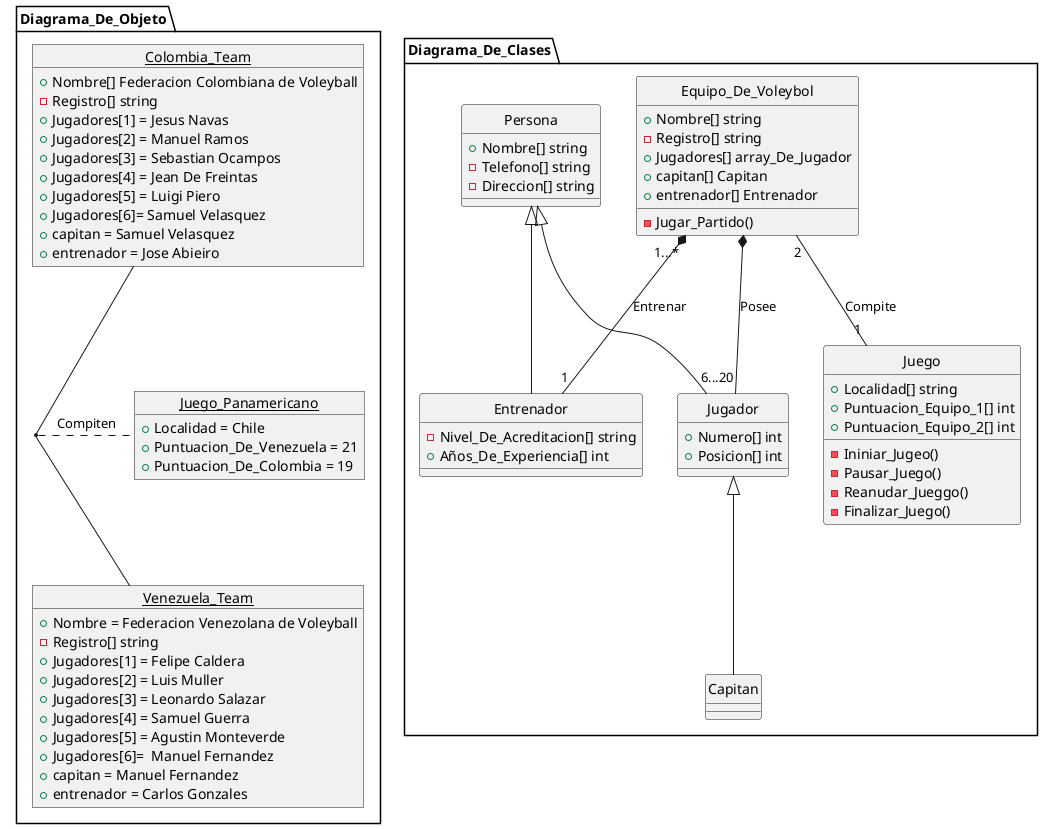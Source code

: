 @startuml

namespace Diagrama_De_Clases{
   class Equipo_De_Voleybol{
      + Nombre[] string
      - Registro[] string
      + Jugadores[] array_De_Jugador
      + capitan[] Capitan
      + entrenador[] Entrenador
      -Jugar_Partido()
   }

   Class Persona {
      + Nombre[] string
      - Telefono[] string
      - Direccion[] string
   }

   class Jugador{
      + Numero[] int 
      + Posicion[] int 
   }

   class Juego {
      + Localidad[] string
      + Puntuacion_Equipo_1[] int
      + Puntuacion_Equipo_2[] int
      -Ininiar_Jugeo()
      -Pausar_Juego()
      -Reanudar_Jueggo()
      -Finalizar_Juego()
   }

   class Entrenador {
      - Nivel_De_Acreditacion[] string
      + Años_De_Experiencia[] int

   }


   skinparam Style strictuml
   Persona  <|-- Jugador
   Persona <|-- Entrenador
   Equipo_De_Voleybol *-- "6...20" Jugador : Posee
   Equipo_De_Voleybol "1...*" *-- "1" Entrenador : Entrenar 
   Jugador <|-- Capitan
   Equipo_De_Voleybol "2" -- "1" Juego : Compite

}

namespace Diagrama_De_Objeto {
 object Venezuela_Team{
   + Nombre = Federacion Venezolana de Voleyball
   - Registro[] string
   + Jugadores[1] = Felipe Caldera
   + Jugadores[2] = Luis Muller
   + Jugadores[3] = Leonardo Salazar
   + Jugadores[4] = Samuel Guerra
   + Jugadores[5] = Agustin Monteverde
   + Jugadores[6]=  Manuel Fernandez
   + capitan = Manuel Fernandez
   + entrenador = Carlos Gonzales 
 }

 object Colombia_Team{
   + Nombre[] Federacion Colombiana de Voleyball
   - Registro[] string
   + Jugadores[1] = Jesus Navas
   + Jugadores[2] = Manuel Ramos
   + Jugadores[3] = Sebastian Ocampos
   + Jugadores[4] = Jean De Freintas
   + Jugadores[5] = Luigi Piero
   + Jugadores[6]= Samuel Velasquez
   + capitan = Samuel Velasquez
   + entrenador = Jose Abieiro
 }
 object Juego_Panamericano{
    + Localidad = Chile
    + Puntuacion_De_Venezuela = 21
    + Puntuacion_De_Colombia = 19
 }

   Colombia_Team -- Venezuela_Team 
   (Colombia_Team, Venezuela_Team) . Juego_Panamericano : Compiten
}


@enduml